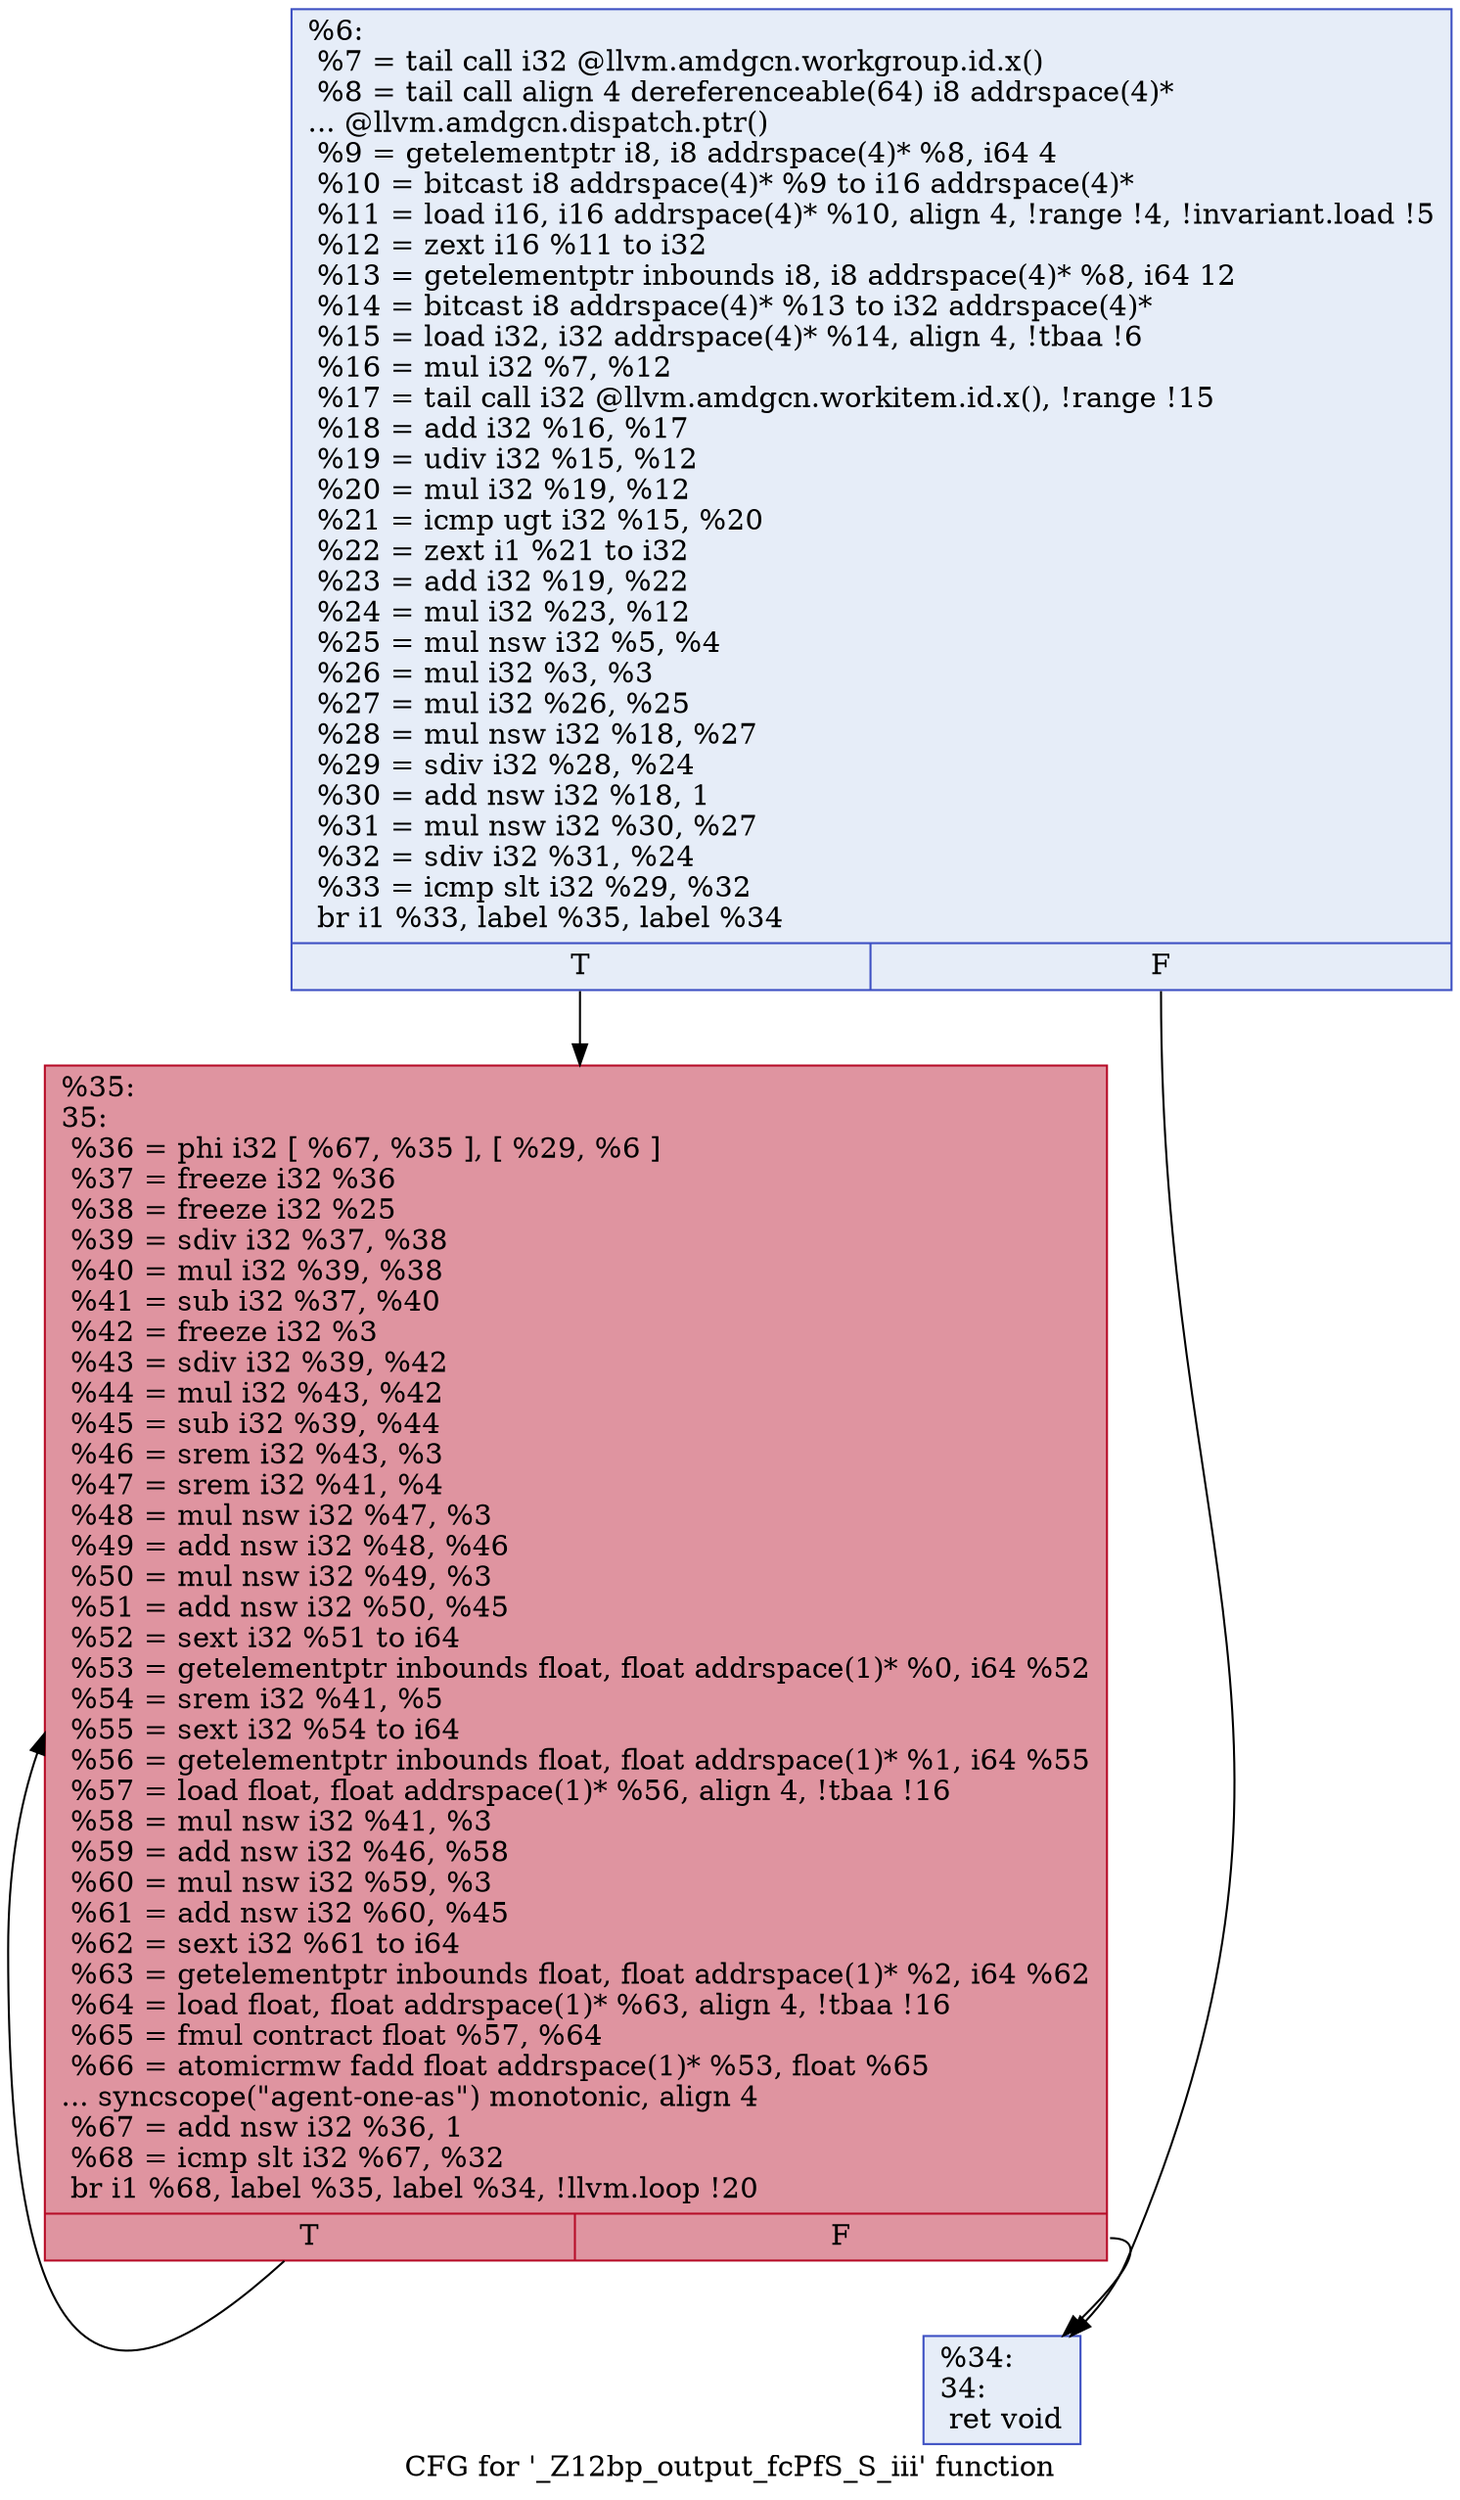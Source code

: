 digraph "CFG for '_Z12bp_output_fcPfS_S_iii' function" {
	label="CFG for '_Z12bp_output_fcPfS_S_iii' function";

	Node0x47b38a0 [shape=record,color="#3d50c3ff", style=filled, fillcolor="#c7d7f070",label="{%6:\l  %7 = tail call i32 @llvm.amdgcn.workgroup.id.x()\l  %8 = tail call align 4 dereferenceable(64) i8 addrspace(4)*\l... @llvm.amdgcn.dispatch.ptr()\l  %9 = getelementptr i8, i8 addrspace(4)* %8, i64 4\l  %10 = bitcast i8 addrspace(4)* %9 to i16 addrspace(4)*\l  %11 = load i16, i16 addrspace(4)* %10, align 4, !range !4, !invariant.load !5\l  %12 = zext i16 %11 to i32\l  %13 = getelementptr inbounds i8, i8 addrspace(4)* %8, i64 12\l  %14 = bitcast i8 addrspace(4)* %13 to i32 addrspace(4)*\l  %15 = load i32, i32 addrspace(4)* %14, align 4, !tbaa !6\l  %16 = mul i32 %7, %12\l  %17 = tail call i32 @llvm.amdgcn.workitem.id.x(), !range !15\l  %18 = add i32 %16, %17\l  %19 = udiv i32 %15, %12\l  %20 = mul i32 %19, %12\l  %21 = icmp ugt i32 %15, %20\l  %22 = zext i1 %21 to i32\l  %23 = add i32 %19, %22\l  %24 = mul i32 %23, %12\l  %25 = mul nsw i32 %5, %4\l  %26 = mul i32 %3, %3\l  %27 = mul i32 %26, %25\l  %28 = mul nsw i32 %18, %27\l  %29 = sdiv i32 %28, %24\l  %30 = add nsw i32 %18, 1\l  %31 = mul nsw i32 %30, %27\l  %32 = sdiv i32 %31, %24\l  %33 = icmp slt i32 %29, %32\l  br i1 %33, label %35, label %34\l|{<s0>T|<s1>F}}"];
	Node0x47b38a0:s0 -> Node0x47b5680;
	Node0x47b38a0:s1 -> Node0x47b6470;
	Node0x47b6470 [shape=record,color="#3d50c3ff", style=filled, fillcolor="#c7d7f070",label="{%34:\l34:                                               \l  ret void\l}"];
	Node0x47b5680 [shape=record,color="#b70d28ff", style=filled, fillcolor="#b70d2870",label="{%35:\l35:                                               \l  %36 = phi i32 [ %67, %35 ], [ %29, %6 ]\l  %37 = freeze i32 %36\l  %38 = freeze i32 %25\l  %39 = sdiv i32 %37, %38\l  %40 = mul i32 %39, %38\l  %41 = sub i32 %37, %40\l  %42 = freeze i32 %3\l  %43 = sdiv i32 %39, %42\l  %44 = mul i32 %43, %42\l  %45 = sub i32 %39, %44\l  %46 = srem i32 %43, %3\l  %47 = srem i32 %41, %4\l  %48 = mul nsw i32 %47, %3\l  %49 = add nsw i32 %48, %46\l  %50 = mul nsw i32 %49, %3\l  %51 = add nsw i32 %50, %45\l  %52 = sext i32 %51 to i64\l  %53 = getelementptr inbounds float, float addrspace(1)* %0, i64 %52\l  %54 = srem i32 %41, %5\l  %55 = sext i32 %54 to i64\l  %56 = getelementptr inbounds float, float addrspace(1)* %1, i64 %55\l  %57 = load float, float addrspace(1)* %56, align 4, !tbaa !16\l  %58 = mul nsw i32 %41, %3\l  %59 = add nsw i32 %46, %58\l  %60 = mul nsw i32 %59, %3\l  %61 = add nsw i32 %60, %45\l  %62 = sext i32 %61 to i64\l  %63 = getelementptr inbounds float, float addrspace(1)* %2, i64 %62\l  %64 = load float, float addrspace(1)* %63, align 4, !tbaa !16\l  %65 = fmul contract float %57, %64\l  %66 = atomicrmw fadd float addrspace(1)* %53, float %65\l... syncscope(\"agent-one-as\") monotonic, align 4\l  %67 = add nsw i32 %36, 1\l  %68 = icmp slt i32 %67, %32\l  br i1 %68, label %35, label %34, !llvm.loop !20\l|{<s0>T|<s1>F}}"];
	Node0x47b5680:s0 -> Node0x47b5680;
	Node0x47b5680:s1 -> Node0x47b6470;
}
